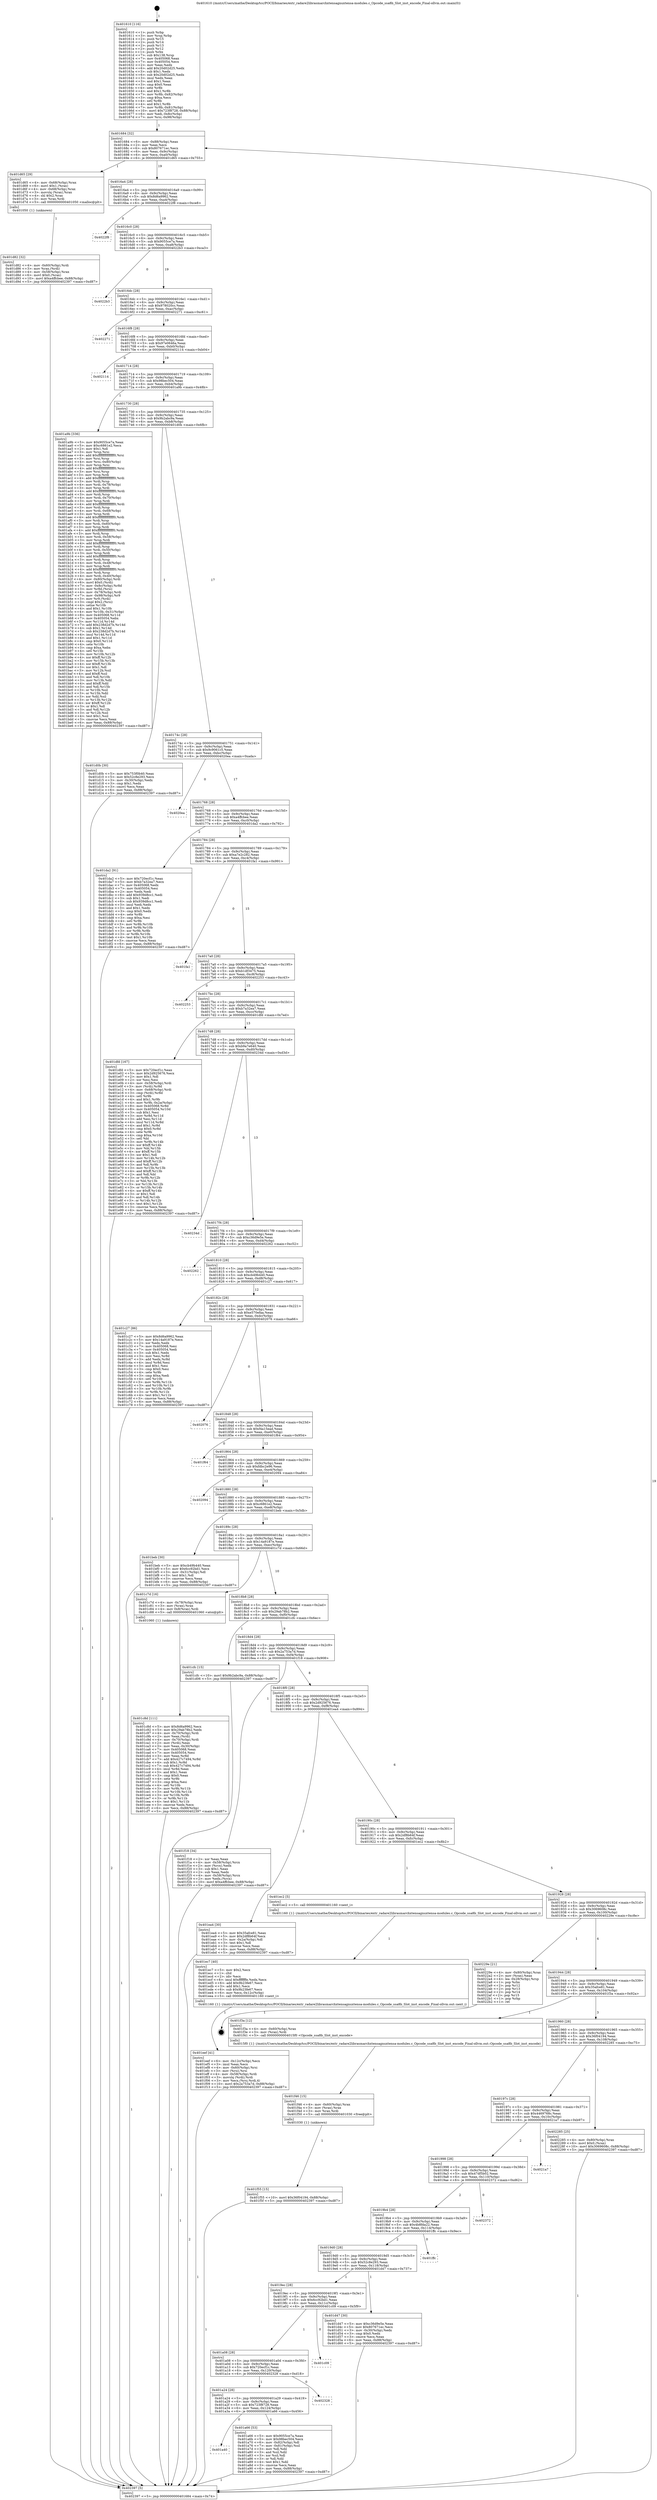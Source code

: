 digraph "0x401610" {
  label = "0x401610 (/mnt/c/Users/mathe/Desktop/tcc/POCII/binaries/extr_radare2librasmarchxtensagnuxtensa-modules.c_Opcode_ssa8b_Slot_inst_encode_Final-ollvm.out::main(0))"
  labelloc = "t"
  node[shape=record]

  Entry [label="",width=0.3,height=0.3,shape=circle,fillcolor=black,style=filled]
  "0x401684" [label="{
     0x401684 [32]\l
     | [instrs]\l
     &nbsp;&nbsp;0x401684 \<+6\>: mov -0x88(%rbp),%eax\l
     &nbsp;&nbsp;0x40168a \<+2\>: mov %eax,%ecx\l
     &nbsp;&nbsp;0x40168c \<+6\>: sub $0x807671ec,%ecx\l
     &nbsp;&nbsp;0x401692 \<+6\>: mov %eax,-0x9c(%rbp)\l
     &nbsp;&nbsp;0x401698 \<+6\>: mov %ecx,-0xa0(%rbp)\l
     &nbsp;&nbsp;0x40169e \<+6\>: je 0000000000401d65 \<main+0x755\>\l
  }"]
  "0x401d65" [label="{
     0x401d65 [29]\l
     | [instrs]\l
     &nbsp;&nbsp;0x401d65 \<+4\>: mov -0x68(%rbp),%rax\l
     &nbsp;&nbsp;0x401d69 \<+6\>: movl $0x1,(%rax)\l
     &nbsp;&nbsp;0x401d6f \<+4\>: mov -0x68(%rbp),%rax\l
     &nbsp;&nbsp;0x401d73 \<+3\>: movslq (%rax),%rax\l
     &nbsp;&nbsp;0x401d76 \<+4\>: shl $0x2,%rax\l
     &nbsp;&nbsp;0x401d7a \<+3\>: mov %rax,%rdi\l
     &nbsp;&nbsp;0x401d7d \<+5\>: call 0000000000401050 \<malloc@plt\>\l
     | [calls]\l
     &nbsp;&nbsp;0x401050 \{1\} (unknown)\l
  }"]
  "0x4016a4" [label="{
     0x4016a4 [28]\l
     | [instrs]\l
     &nbsp;&nbsp;0x4016a4 \<+5\>: jmp 00000000004016a9 \<main+0x99\>\l
     &nbsp;&nbsp;0x4016a9 \<+6\>: mov -0x9c(%rbp),%eax\l
     &nbsp;&nbsp;0x4016af \<+5\>: sub $0x8d6a9962,%eax\l
     &nbsp;&nbsp;0x4016b4 \<+6\>: mov %eax,-0xa4(%rbp)\l
     &nbsp;&nbsp;0x4016ba \<+6\>: je 00000000004022f8 \<main+0xce8\>\l
  }"]
  Exit [label="",width=0.3,height=0.3,shape=circle,fillcolor=black,style=filled,peripheries=2]
  "0x4022f8" [label="{
     0x4022f8\l
  }", style=dashed]
  "0x4016c0" [label="{
     0x4016c0 [28]\l
     | [instrs]\l
     &nbsp;&nbsp;0x4016c0 \<+5\>: jmp 00000000004016c5 \<main+0xb5\>\l
     &nbsp;&nbsp;0x4016c5 \<+6\>: mov -0x9c(%rbp),%eax\l
     &nbsp;&nbsp;0x4016cb \<+5\>: sub $0x9055ce7a,%eax\l
     &nbsp;&nbsp;0x4016d0 \<+6\>: mov %eax,-0xa8(%rbp)\l
     &nbsp;&nbsp;0x4016d6 \<+6\>: je 00000000004022b3 \<main+0xca3\>\l
  }"]
  "0x401f55" [label="{
     0x401f55 [15]\l
     | [instrs]\l
     &nbsp;&nbsp;0x401f55 \<+10\>: movl $0x36f04194,-0x88(%rbp)\l
     &nbsp;&nbsp;0x401f5f \<+5\>: jmp 0000000000402397 \<main+0xd87\>\l
  }"]
  "0x4022b3" [label="{
     0x4022b3\l
  }", style=dashed]
  "0x4016dc" [label="{
     0x4016dc [28]\l
     | [instrs]\l
     &nbsp;&nbsp;0x4016dc \<+5\>: jmp 00000000004016e1 \<main+0xd1\>\l
     &nbsp;&nbsp;0x4016e1 \<+6\>: mov -0x9c(%rbp),%eax\l
     &nbsp;&nbsp;0x4016e7 \<+5\>: sub $0x978020cc,%eax\l
     &nbsp;&nbsp;0x4016ec \<+6\>: mov %eax,-0xac(%rbp)\l
     &nbsp;&nbsp;0x4016f2 \<+6\>: je 0000000000402271 \<main+0xc61\>\l
  }"]
  "0x401f46" [label="{
     0x401f46 [15]\l
     | [instrs]\l
     &nbsp;&nbsp;0x401f46 \<+4\>: mov -0x60(%rbp),%rax\l
     &nbsp;&nbsp;0x401f4a \<+3\>: mov (%rax),%rax\l
     &nbsp;&nbsp;0x401f4d \<+3\>: mov %rax,%rdi\l
     &nbsp;&nbsp;0x401f50 \<+5\>: call 0000000000401030 \<free@plt\>\l
     | [calls]\l
     &nbsp;&nbsp;0x401030 \{1\} (unknown)\l
  }"]
  "0x402271" [label="{
     0x402271\l
  }", style=dashed]
  "0x4016f8" [label="{
     0x4016f8 [28]\l
     | [instrs]\l
     &nbsp;&nbsp;0x4016f8 \<+5\>: jmp 00000000004016fd \<main+0xed\>\l
     &nbsp;&nbsp;0x4016fd \<+6\>: mov -0x9c(%rbp),%eax\l
     &nbsp;&nbsp;0x401703 \<+5\>: sub $0x97e0646a,%eax\l
     &nbsp;&nbsp;0x401708 \<+6\>: mov %eax,-0xb0(%rbp)\l
     &nbsp;&nbsp;0x40170e \<+6\>: je 0000000000402114 \<main+0xb04\>\l
  }"]
  "0x401eef" [label="{
     0x401eef [41]\l
     | [instrs]\l
     &nbsp;&nbsp;0x401eef \<+6\>: mov -0x12c(%rbp),%ecx\l
     &nbsp;&nbsp;0x401ef5 \<+3\>: imul %eax,%ecx\l
     &nbsp;&nbsp;0x401ef8 \<+4\>: mov -0x60(%rbp),%rsi\l
     &nbsp;&nbsp;0x401efc \<+3\>: mov (%rsi),%rsi\l
     &nbsp;&nbsp;0x401eff \<+4\>: mov -0x58(%rbp),%rdi\l
     &nbsp;&nbsp;0x401f03 \<+3\>: movslq (%rdi),%rdi\l
     &nbsp;&nbsp;0x401f06 \<+3\>: mov %ecx,(%rsi,%rdi,4)\l
     &nbsp;&nbsp;0x401f09 \<+10\>: movl $0x2a753a7d,-0x88(%rbp)\l
     &nbsp;&nbsp;0x401f13 \<+5\>: jmp 0000000000402397 \<main+0xd87\>\l
  }"]
  "0x402114" [label="{
     0x402114\l
  }", style=dashed]
  "0x401714" [label="{
     0x401714 [28]\l
     | [instrs]\l
     &nbsp;&nbsp;0x401714 \<+5\>: jmp 0000000000401719 \<main+0x109\>\l
     &nbsp;&nbsp;0x401719 \<+6\>: mov -0x9c(%rbp),%eax\l
     &nbsp;&nbsp;0x40171f \<+5\>: sub $0x98bec504,%eax\l
     &nbsp;&nbsp;0x401724 \<+6\>: mov %eax,-0xb4(%rbp)\l
     &nbsp;&nbsp;0x40172a \<+6\>: je 0000000000401a9b \<main+0x48b\>\l
  }"]
  "0x401ec7" [label="{
     0x401ec7 [40]\l
     | [instrs]\l
     &nbsp;&nbsp;0x401ec7 \<+5\>: mov $0x2,%ecx\l
     &nbsp;&nbsp;0x401ecc \<+1\>: cltd\l
     &nbsp;&nbsp;0x401ecd \<+2\>: idiv %ecx\l
     &nbsp;&nbsp;0x401ecf \<+6\>: imul $0xfffffffe,%edx,%ecx\l
     &nbsp;&nbsp;0x401ed5 \<+6\>: add $0x9b23fe67,%ecx\l
     &nbsp;&nbsp;0x401edb \<+3\>: add $0x1,%ecx\l
     &nbsp;&nbsp;0x401ede \<+6\>: sub $0x9b23fe67,%ecx\l
     &nbsp;&nbsp;0x401ee4 \<+6\>: mov %ecx,-0x12c(%rbp)\l
     &nbsp;&nbsp;0x401eea \<+5\>: call 0000000000401160 \<next_i\>\l
     | [calls]\l
     &nbsp;&nbsp;0x401160 \{1\} (/mnt/c/Users/mathe/Desktop/tcc/POCII/binaries/extr_radare2librasmarchxtensagnuxtensa-modules.c_Opcode_ssa8b_Slot_inst_encode_Final-ollvm.out::next_i)\l
  }"]
  "0x401a9b" [label="{
     0x401a9b [336]\l
     | [instrs]\l
     &nbsp;&nbsp;0x401a9b \<+5\>: mov $0x9055ce7a,%eax\l
     &nbsp;&nbsp;0x401aa0 \<+5\>: mov $0xc6861e2,%ecx\l
     &nbsp;&nbsp;0x401aa5 \<+2\>: mov $0x1,%dl\l
     &nbsp;&nbsp;0x401aa7 \<+3\>: mov %rsp,%rsi\l
     &nbsp;&nbsp;0x401aaa \<+4\>: add $0xfffffffffffffff0,%rsi\l
     &nbsp;&nbsp;0x401aae \<+3\>: mov %rsi,%rsp\l
     &nbsp;&nbsp;0x401ab1 \<+4\>: mov %rsi,-0x80(%rbp)\l
     &nbsp;&nbsp;0x401ab5 \<+3\>: mov %rsp,%rsi\l
     &nbsp;&nbsp;0x401ab8 \<+4\>: add $0xfffffffffffffff0,%rsi\l
     &nbsp;&nbsp;0x401abc \<+3\>: mov %rsi,%rsp\l
     &nbsp;&nbsp;0x401abf \<+3\>: mov %rsp,%rdi\l
     &nbsp;&nbsp;0x401ac2 \<+4\>: add $0xfffffffffffffff0,%rdi\l
     &nbsp;&nbsp;0x401ac6 \<+3\>: mov %rdi,%rsp\l
     &nbsp;&nbsp;0x401ac9 \<+4\>: mov %rdi,-0x78(%rbp)\l
     &nbsp;&nbsp;0x401acd \<+3\>: mov %rsp,%rdi\l
     &nbsp;&nbsp;0x401ad0 \<+4\>: add $0xfffffffffffffff0,%rdi\l
     &nbsp;&nbsp;0x401ad4 \<+3\>: mov %rdi,%rsp\l
     &nbsp;&nbsp;0x401ad7 \<+4\>: mov %rdi,-0x70(%rbp)\l
     &nbsp;&nbsp;0x401adb \<+3\>: mov %rsp,%rdi\l
     &nbsp;&nbsp;0x401ade \<+4\>: add $0xfffffffffffffff0,%rdi\l
     &nbsp;&nbsp;0x401ae2 \<+3\>: mov %rdi,%rsp\l
     &nbsp;&nbsp;0x401ae5 \<+4\>: mov %rdi,-0x68(%rbp)\l
     &nbsp;&nbsp;0x401ae9 \<+3\>: mov %rsp,%rdi\l
     &nbsp;&nbsp;0x401aec \<+4\>: add $0xfffffffffffffff0,%rdi\l
     &nbsp;&nbsp;0x401af0 \<+3\>: mov %rdi,%rsp\l
     &nbsp;&nbsp;0x401af3 \<+4\>: mov %rdi,-0x60(%rbp)\l
     &nbsp;&nbsp;0x401af7 \<+3\>: mov %rsp,%rdi\l
     &nbsp;&nbsp;0x401afa \<+4\>: add $0xfffffffffffffff0,%rdi\l
     &nbsp;&nbsp;0x401afe \<+3\>: mov %rdi,%rsp\l
     &nbsp;&nbsp;0x401b01 \<+4\>: mov %rdi,-0x58(%rbp)\l
     &nbsp;&nbsp;0x401b05 \<+3\>: mov %rsp,%rdi\l
     &nbsp;&nbsp;0x401b08 \<+4\>: add $0xfffffffffffffff0,%rdi\l
     &nbsp;&nbsp;0x401b0c \<+3\>: mov %rdi,%rsp\l
     &nbsp;&nbsp;0x401b0f \<+4\>: mov %rdi,-0x50(%rbp)\l
     &nbsp;&nbsp;0x401b13 \<+3\>: mov %rsp,%rdi\l
     &nbsp;&nbsp;0x401b16 \<+4\>: add $0xfffffffffffffff0,%rdi\l
     &nbsp;&nbsp;0x401b1a \<+3\>: mov %rdi,%rsp\l
     &nbsp;&nbsp;0x401b1d \<+4\>: mov %rdi,-0x48(%rbp)\l
     &nbsp;&nbsp;0x401b21 \<+3\>: mov %rsp,%rdi\l
     &nbsp;&nbsp;0x401b24 \<+4\>: add $0xfffffffffffffff0,%rdi\l
     &nbsp;&nbsp;0x401b28 \<+3\>: mov %rdi,%rsp\l
     &nbsp;&nbsp;0x401b2b \<+4\>: mov %rdi,-0x40(%rbp)\l
     &nbsp;&nbsp;0x401b2f \<+4\>: mov -0x80(%rbp),%rdi\l
     &nbsp;&nbsp;0x401b33 \<+6\>: movl $0x0,(%rdi)\l
     &nbsp;&nbsp;0x401b39 \<+7\>: mov -0x8c(%rbp),%r8d\l
     &nbsp;&nbsp;0x401b40 \<+3\>: mov %r8d,(%rsi)\l
     &nbsp;&nbsp;0x401b43 \<+4\>: mov -0x78(%rbp),%rdi\l
     &nbsp;&nbsp;0x401b47 \<+7\>: mov -0x98(%rbp),%r9\l
     &nbsp;&nbsp;0x401b4e \<+3\>: mov %r9,(%rdi)\l
     &nbsp;&nbsp;0x401b51 \<+3\>: cmpl $0x2,(%rsi)\l
     &nbsp;&nbsp;0x401b54 \<+4\>: setne %r10b\l
     &nbsp;&nbsp;0x401b58 \<+4\>: and $0x1,%r10b\l
     &nbsp;&nbsp;0x401b5c \<+4\>: mov %r10b,-0x31(%rbp)\l
     &nbsp;&nbsp;0x401b60 \<+8\>: mov 0x405068,%r11d\l
     &nbsp;&nbsp;0x401b68 \<+7\>: mov 0x405054,%ebx\l
     &nbsp;&nbsp;0x401b6f \<+3\>: mov %r11d,%r14d\l
     &nbsp;&nbsp;0x401b72 \<+7\>: add $0x238d2d7b,%r14d\l
     &nbsp;&nbsp;0x401b79 \<+4\>: sub $0x1,%r14d\l
     &nbsp;&nbsp;0x401b7d \<+7\>: sub $0x238d2d7b,%r14d\l
     &nbsp;&nbsp;0x401b84 \<+4\>: imul %r14d,%r11d\l
     &nbsp;&nbsp;0x401b88 \<+4\>: and $0x1,%r11d\l
     &nbsp;&nbsp;0x401b8c \<+4\>: cmp $0x0,%r11d\l
     &nbsp;&nbsp;0x401b90 \<+4\>: sete %r10b\l
     &nbsp;&nbsp;0x401b94 \<+3\>: cmp $0xa,%ebx\l
     &nbsp;&nbsp;0x401b97 \<+4\>: setl %r15b\l
     &nbsp;&nbsp;0x401b9b \<+3\>: mov %r10b,%r12b\l
     &nbsp;&nbsp;0x401b9e \<+4\>: xor $0xff,%r12b\l
     &nbsp;&nbsp;0x401ba2 \<+3\>: mov %r15b,%r13b\l
     &nbsp;&nbsp;0x401ba5 \<+4\>: xor $0xff,%r13b\l
     &nbsp;&nbsp;0x401ba9 \<+3\>: xor $0x1,%dl\l
     &nbsp;&nbsp;0x401bac \<+3\>: mov %r12b,%sil\l
     &nbsp;&nbsp;0x401baf \<+4\>: and $0xff,%sil\l
     &nbsp;&nbsp;0x401bb3 \<+3\>: and %dl,%r10b\l
     &nbsp;&nbsp;0x401bb6 \<+3\>: mov %r13b,%dil\l
     &nbsp;&nbsp;0x401bb9 \<+4\>: and $0xff,%dil\l
     &nbsp;&nbsp;0x401bbd \<+3\>: and %dl,%r15b\l
     &nbsp;&nbsp;0x401bc0 \<+3\>: or %r10b,%sil\l
     &nbsp;&nbsp;0x401bc3 \<+3\>: or %r15b,%dil\l
     &nbsp;&nbsp;0x401bc6 \<+3\>: xor %dil,%sil\l
     &nbsp;&nbsp;0x401bc9 \<+3\>: or %r13b,%r12b\l
     &nbsp;&nbsp;0x401bcc \<+4\>: xor $0xff,%r12b\l
     &nbsp;&nbsp;0x401bd0 \<+3\>: or $0x1,%dl\l
     &nbsp;&nbsp;0x401bd3 \<+3\>: and %dl,%r12b\l
     &nbsp;&nbsp;0x401bd6 \<+3\>: or %r12b,%sil\l
     &nbsp;&nbsp;0x401bd9 \<+4\>: test $0x1,%sil\l
     &nbsp;&nbsp;0x401bdd \<+3\>: cmovne %ecx,%eax\l
     &nbsp;&nbsp;0x401be0 \<+6\>: mov %eax,-0x88(%rbp)\l
     &nbsp;&nbsp;0x401be6 \<+5\>: jmp 0000000000402397 \<main+0xd87\>\l
  }"]
  "0x401730" [label="{
     0x401730 [28]\l
     | [instrs]\l
     &nbsp;&nbsp;0x401730 \<+5\>: jmp 0000000000401735 \<main+0x125\>\l
     &nbsp;&nbsp;0x401735 \<+6\>: mov -0x9c(%rbp),%eax\l
     &nbsp;&nbsp;0x40173b \<+5\>: sub $0x9b2abc9a,%eax\l
     &nbsp;&nbsp;0x401740 \<+6\>: mov %eax,-0xb8(%rbp)\l
     &nbsp;&nbsp;0x401746 \<+6\>: je 0000000000401d0b \<main+0x6fb\>\l
  }"]
  "0x401d82" [label="{
     0x401d82 [32]\l
     | [instrs]\l
     &nbsp;&nbsp;0x401d82 \<+4\>: mov -0x60(%rbp),%rdi\l
     &nbsp;&nbsp;0x401d86 \<+3\>: mov %rax,(%rdi)\l
     &nbsp;&nbsp;0x401d89 \<+4\>: mov -0x58(%rbp),%rax\l
     &nbsp;&nbsp;0x401d8d \<+6\>: movl $0x0,(%rax)\l
     &nbsp;&nbsp;0x401d93 \<+10\>: movl $0xa4ffcbee,-0x88(%rbp)\l
     &nbsp;&nbsp;0x401d9d \<+5\>: jmp 0000000000402397 \<main+0xd87\>\l
  }"]
  "0x401d0b" [label="{
     0x401d0b [30]\l
     | [instrs]\l
     &nbsp;&nbsp;0x401d0b \<+5\>: mov $0x753f0b40,%eax\l
     &nbsp;&nbsp;0x401d10 \<+5\>: mov $0x52c8e293,%ecx\l
     &nbsp;&nbsp;0x401d15 \<+3\>: mov -0x30(%rbp),%edx\l
     &nbsp;&nbsp;0x401d18 \<+3\>: cmp $0x1,%edx\l
     &nbsp;&nbsp;0x401d1b \<+3\>: cmovl %ecx,%eax\l
     &nbsp;&nbsp;0x401d1e \<+6\>: mov %eax,-0x88(%rbp)\l
     &nbsp;&nbsp;0x401d24 \<+5\>: jmp 0000000000402397 \<main+0xd87\>\l
  }"]
  "0x40174c" [label="{
     0x40174c [28]\l
     | [instrs]\l
     &nbsp;&nbsp;0x40174c \<+5\>: jmp 0000000000401751 \<main+0x141\>\l
     &nbsp;&nbsp;0x401751 \<+6\>: mov -0x9c(%rbp),%eax\l
     &nbsp;&nbsp;0x401757 \<+5\>: sub $0x9c9061c5,%eax\l
     &nbsp;&nbsp;0x40175c \<+6\>: mov %eax,-0xbc(%rbp)\l
     &nbsp;&nbsp;0x401762 \<+6\>: je 00000000004020ea \<main+0xada\>\l
  }"]
  "0x401c8d" [label="{
     0x401c8d [111]\l
     | [instrs]\l
     &nbsp;&nbsp;0x401c8d \<+5\>: mov $0x8d6a9962,%ecx\l
     &nbsp;&nbsp;0x401c92 \<+5\>: mov $0x29ab78b2,%edx\l
     &nbsp;&nbsp;0x401c97 \<+4\>: mov -0x70(%rbp),%rdi\l
     &nbsp;&nbsp;0x401c9b \<+2\>: mov %eax,(%rdi)\l
     &nbsp;&nbsp;0x401c9d \<+4\>: mov -0x70(%rbp),%rdi\l
     &nbsp;&nbsp;0x401ca1 \<+2\>: mov (%rdi),%eax\l
     &nbsp;&nbsp;0x401ca3 \<+3\>: mov %eax,-0x30(%rbp)\l
     &nbsp;&nbsp;0x401ca6 \<+7\>: mov 0x405068,%eax\l
     &nbsp;&nbsp;0x401cad \<+7\>: mov 0x405054,%esi\l
     &nbsp;&nbsp;0x401cb4 \<+3\>: mov %eax,%r8d\l
     &nbsp;&nbsp;0x401cb7 \<+7\>: add $0x427c7494,%r8d\l
     &nbsp;&nbsp;0x401cbe \<+4\>: sub $0x1,%r8d\l
     &nbsp;&nbsp;0x401cc2 \<+7\>: sub $0x427c7494,%r8d\l
     &nbsp;&nbsp;0x401cc9 \<+4\>: imul %r8d,%eax\l
     &nbsp;&nbsp;0x401ccd \<+3\>: and $0x1,%eax\l
     &nbsp;&nbsp;0x401cd0 \<+3\>: cmp $0x0,%eax\l
     &nbsp;&nbsp;0x401cd3 \<+4\>: sete %r9b\l
     &nbsp;&nbsp;0x401cd7 \<+3\>: cmp $0xa,%esi\l
     &nbsp;&nbsp;0x401cda \<+4\>: setl %r10b\l
     &nbsp;&nbsp;0x401cde \<+3\>: mov %r9b,%r11b\l
     &nbsp;&nbsp;0x401ce1 \<+3\>: and %r10b,%r11b\l
     &nbsp;&nbsp;0x401ce4 \<+3\>: xor %r10b,%r9b\l
     &nbsp;&nbsp;0x401ce7 \<+3\>: or %r9b,%r11b\l
     &nbsp;&nbsp;0x401cea \<+4\>: test $0x1,%r11b\l
     &nbsp;&nbsp;0x401cee \<+3\>: cmovne %edx,%ecx\l
     &nbsp;&nbsp;0x401cf1 \<+6\>: mov %ecx,-0x88(%rbp)\l
     &nbsp;&nbsp;0x401cf7 \<+5\>: jmp 0000000000402397 \<main+0xd87\>\l
  }"]
  "0x4020ea" [label="{
     0x4020ea\l
  }", style=dashed]
  "0x401768" [label="{
     0x401768 [28]\l
     | [instrs]\l
     &nbsp;&nbsp;0x401768 \<+5\>: jmp 000000000040176d \<main+0x15d\>\l
     &nbsp;&nbsp;0x40176d \<+6\>: mov -0x9c(%rbp),%eax\l
     &nbsp;&nbsp;0x401773 \<+5\>: sub $0xa4ffcbee,%eax\l
     &nbsp;&nbsp;0x401778 \<+6\>: mov %eax,-0xc0(%rbp)\l
     &nbsp;&nbsp;0x40177e \<+6\>: je 0000000000401da2 \<main+0x792\>\l
  }"]
  "0x401610" [label="{
     0x401610 [116]\l
     | [instrs]\l
     &nbsp;&nbsp;0x401610 \<+1\>: push %rbp\l
     &nbsp;&nbsp;0x401611 \<+3\>: mov %rsp,%rbp\l
     &nbsp;&nbsp;0x401614 \<+2\>: push %r15\l
     &nbsp;&nbsp;0x401616 \<+2\>: push %r14\l
     &nbsp;&nbsp;0x401618 \<+2\>: push %r13\l
     &nbsp;&nbsp;0x40161a \<+2\>: push %r12\l
     &nbsp;&nbsp;0x40161c \<+1\>: push %rbx\l
     &nbsp;&nbsp;0x40161d \<+7\>: sub $0x138,%rsp\l
     &nbsp;&nbsp;0x401624 \<+7\>: mov 0x405068,%eax\l
     &nbsp;&nbsp;0x40162b \<+7\>: mov 0x405054,%ecx\l
     &nbsp;&nbsp;0x401632 \<+2\>: mov %eax,%edx\l
     &nbsp;&nbsp;0x401634 \<+6\>: add $0x20d02d25,%edx\l
     &nbsp;&nbsp;0x40163a \<+3\>: sub $0x1,%edx\l
     &nbsp;&nbsp;0x40163d \<+6\>: sub $0x20d02d25,%edx\l
     &nbsp;&nbsp;0x401643 \<+3\>: imul %edx,%eax\l
     &nbsp;&nbsp;0x401646 \<+3\>: and $0x1,%eax\l
     &nbsp;&nbsp;0x401649 \<+3\>: cmp $0x0,%eax\l
     &nbsp;&nbsp;0x40164c \<+4\>: sete %r8b\l
     &nbsp;&nbsp;0x401650 \<+4\>: and $0x1,%r8b\l
     &nbsp;&nbsp;0x401654 \<+7\>: mov %r8b,-0x82(%rbp)\l
     &nbsp;&nbsp;0x40165b \<+3\>: cmp $0xa,%ecx\l
     &nbsp;&nbsp;0x40165e \<+4\>: setl %r8b\l
     &nbsp;&nbsp;0x401662 \<+4\>: and $0x1,%r8b\l
     &nbsp;&nbsp;0x401666 \<+7\>: mov %r8b,-0x81(%rbp)\l
     &nbsp;&nbsp;0x40166d \<+10\>: movl $0x723f8728,-0x88(%rbp)\l
     &nbsp;&nbsp;0x401677 \<+6\>: mov %edi,-0x8c(%rbp)\l
     &nbsp;&nbsp;0x40167d \<+7\>: mov %rsi,-0x98(%rbp)\l
  }"]
  "0x401da2" [label="{
     0x401da2 [91]\l
     | [instrs]\l
     &nbsp;&nbsp;0x401da2 \<+5\>: mov $0x720ecf1c,%eax\l
     &nbsp;&nbsp;0x401da7 \<+5\>: mov $0xb7a32ea7,%ecx\l
     &nbsp;&nbsp;0x401dac \<+7\>: mov 0x405068,%edx\l
     &nbsp;&nbsp;0x401db3 \<+7\>: mov 0x405054,%esi\l
     &nbsp;&nbsp;0x401dba \<+2\>: mov %edx,%edi\l
     &nbsp;&nbsp;0x401dbc \<+6\>: add $0x939d8cc1,%edi\l
     &nbsp;&nbsp;0x401dc2 \<+3\>: sub $0x1,%edi\l
     &nbsp;&nbsp;0x401dc5 \<+6\>: sub $0x939d8cc1,%edi\l
     &nbsp;&nbsp;0x401dcb \<+3\>: imul %edi,%edx\l
     &nbsp;&nbsp;0x401dce \<+3\>: and $0x1,%edx\l
     &nbsp;&nbsp;0x401dd1 \<+3\>: cmp $0x0,%edx\l
     &nbsp;&nbsp;0x401dd4 \<+4\>: sete %r8b\l
     &nbsp;&nbsp;0x401dd8 \<+3\>: cmp $0xa,%esi\l
     &nbsp;&nbsp;0x401ddb \<+4\>: setl %r9b\l
     &nbsp;&nbsp;0x401ddf \<+3\>: mov %r8b,%r10b\l
     &nbsp;&nbsp;0x401de2 \<+3\>: and %r9b,%r10b\l
     &nbsp;&nbsp;0x401de5 \<+3\>: xor %r9b,%r8b\l
     &nbsp;&nbsp;0x401de8 \<+3\>: or %r8b,%r10b\l
     &nbsp;&nbsp;0x401deb \<+4\>: test $0x1,%r10b\l
     &nbsp;&nbsp;0x401def \<+3\>: cmovne %ecx,%eax\l
     &nbsp;&nbsp;0x401df2 \<+6\>: mov %eax,-0x88(%rbp)\l
     &nbsp;&nbsp;0x401df8 \<+5\>: jmp 0000000000402397 \<main+0xd87\>\l
  }"]
  "0x401784" [label="{
     0x401784 [28]\l
     | [instrs]\l
     &nbsp;&nbsp;0x401784 \<+5\>: jmp 0000000000401789 \<main+0x179\>\l
     &nbsp;&nbsp;0x401789 \<+6\>: mov -0x9c(%rbp),%eax\l
     &nbsp;&nbsp;0x40178f \<+5\>: sub $0xa7e2c282,%eax\l
     &nbsp;&nbsp;0x401794 \<+6\>: mov %eax,-0xc4(%rbp)\l
     &nbsp;&nbsp;0x40179a \<+6\>: je 0000000000401fa1 \<main+0x991\>\l
  }"]
  "0x402397" [label="{
     0x402397 [5]\l
     | [instrs]\l
     &nbsp;&nbsp;0x402397 \<+5\>: jmp 0000000000401684 \<main+0x74\>\l
  }"]
  "0x401fa1" [label="{
     0x401fa1\l
  }", style=dashed]
  "0x4017a0" [label="{
     0x4017a0 [28]\l
     | [instrs]\l
     &nbsp;&nbsp;0x4017a0 \<+5\>: jmp 00000000004017a5 \<main+0x195\>\l
     &nbsp;&nbsp;0x4017a5 \<+6\>: mov -0x9c(%rbp),%eax\l
     &nbsp;&nbsp;0x4017ab \<+5\>: sub $0xb1df3475,%eax\l
     &nbsp;&nbsp;0x4017b0 \<+6\>: mov %eax,-0xc8(%rbp)\l
     &nbsp;&nbsp;0x4017b6 \<+6\>: je 0000000000402253 \<main+0xc43\>\l
  }"]
  "0x401a40" [label="{
     0x401a40\l
  }", style=dashed]
  "0x402253" [label="{
     0x402253\l
  }", style=dashed]
  "0x4017bc" [label="{
     0x4017bc [28]\l
     | [instrs]\l
     &nbsp;&nbsp;0x4017bc \<+5\>: jmp 00000000004017c1 \<main+0x1b1\>\l
     &nbsp;&nbsp;0x4017c1 \<+6\>: mov -0x9c(%rbp),%eax\l
     &nbsp;&nbsp;0x4017c7 \<+5\>: sub $0xb7a32ea7,%eax\l
     &nbsp;&nbsp;0x4017cc \<+6\>: mov %eax,-0xcc(%rbp)\l
     &nbsp;&nbsp;0x4017d2 \<+6\>: je 0000000000401dfd \<main+0x7ed\>\l
  }"]
  "0x401a66" [label="{
     0x401a66 [53]\l
     | [instrs]\l
     &nbsp;&nbsp;0x401a66 \<+5\>: mov $0x9055ce7a,%eax\l
     &nbsp;&nbsp;0x401a6b \<+5\>: mov $0x98bec504,%ecx\l
     &nbsp;&nbsp;0x401a70 \<+6\>: mov -0x82(%rbp),%dl\l
     &nbsp;&nbsp;0x401a76 \<+7\>: mov -0x81(%rbp),%sil\l
     &nbsp;&nbsp;0x401a7d \<+3\>: mov %dl,%dil\l
     &nbsp;&nbsp;0x401a80 \<+3\>: and %sil,%dil\l
     &nbsp;&nbsp;0x401a83 \<+3\>: xor %sil,%dl\l
     &nbsp;&nbsp;0x401a86 \<+3\>: or %dl,%dil\l
     &nbsp;&nbsp;0x401a89 \<+4\>: test $0x1,%dil\l
     &nbsp;&nbsp;0x401a8d \<+3\>: cmovne %ecx,%eax\l
     &nbsp;&nbsp;0x401a90 \<+6\>: mov %eax,-0x88(%rbp)\l
     &nbsp;&nbsp;0x401a96 \<+5\>: jmp 0000000000402397 \<main+0xd87\>\l
  }"]
  "0x401dfd" [label="{
     0x401dfd [167]\l
     | [instrs]\l
     &nbsp;&nbsp;0x401dfd \<+5\>: mov $0x720ecf1c,%eax\l
     &nbsp;&nbsp;0x401e02 \<+5\>: mov $0x2d925676,%ecx\l
     &nbsp;&nbsp;0x401e07 \<+2\>: mov $0x1,%dl\l
     &nbsp;&nbsp;0x401e09 \<+2\>: xor %esi,%esi\l
     &nbsp;&nbsp;0x401e0b \<+4\>: mov -0x58(%rbp),%rdi\l
     &nbsp;&nbsp;0x401e0f \<+3\>: mov (%rdi),%r8d\l
     &nbsp;&nbsp;0x401e12 \<+4\>: mov -0x68(%rbp),%rdi\l
     &nbsp;&nbsp;0x401e16 \<+3\>: cmp (%rdi),%r8d\l
     &nbsp;&nbsp;0x401e19 \<+4\>: setl %r9b\l
     &nbsp;&nbsp;0x401e1d \<+4\>: and $0x1,%r9b\l
     &nbsp;&nbsp;0x401e21 \<+4\>: mov %r9b,-0x2a(%rbp)\l
     &nbsp;&nbsp;0x401e25 \<+8\>: mov 0x405068,%r8d\l
     &nbsp;&nbsp;0x401e2d \<+8\>: mov 0x405054,%r10d\l
     &nbsp;&nbsp;0x401e35 \<+3\>: sub $0x1,%esi\l
     &nbsp;&nbsp;0x401e38 \<+3\>: mov %r8d,%r11d\l
     &nbsp;&nbsp;0x401e3b \<+3\>: add %esi,%r11d\l
     &nbsp;&nbsp;0x401e3e \<+4\>: imul %r11d,%r8d\l
     &nbsp;&nbsp;0x401e42 \<+4\>: and $0x1,%r8d\l
     &nbsp;&nbsp;0x401e46 \<+4\>: cmp $0x0,%r8d\l
     &nbsp;&nbsp;0x401e4a \<+4\>: sete %r9b\l
     &nbsp;&nbsp;0x401e4e \<+4\>: cmp $0xa,%r10d\l
     &nbsp;&nbsp;0x401e52 \<+3\>: setl %bl\l
     &nbsp;&nbsp;0x401e55 \<+3\>: mov %r9b,%r14b\l
     &nbsp;&nbsp;0x401e58 \<+4\>: xor $0xff,%r14b\l
     &nbsp;&nbsp;0x401e5c \<+3\>: mov %bl,%r15b\l
     &nbsp;&nbsp;0x401e5f \<+4\>: xor $0xff,%r15b\l
     &nbsp;&nbsp;0x401e63 \<+3\>: xor $0x1,%dl\l
     &nbsp;&nbsp;0x401e66 \<+3\>: mov %r14b,%r12b\l
     &nbsp;&nbsp;0x401e69 \<+4\>: and $0xff,%r12b\l
     &nbsp;&nbsp;0x401e6d \<+3\>: and %dl,%r9b\l
     &nbsp;&nbsp;0x401e70 \<+3\>: mov %r15b,%r13b\l
     &nbsp;&nbsp;0x401e73 \<+4\>: and $0xff,%r13b\l
     &nbsp;&nbsp;0x401e77 \<+2\>: and %dl,%bl\l
     &nbsp;&nbsp;0x401e79 \<+3\>: or %r9b,%r12b\l
     &nbsp;&nbsp;0x401e7c \<+3\>: or %bl,%r13b\l
     &nbsp;&nbsp;0x401e7f \<+3\>: xor %r13b,%r12b\l
     &nbsp;&nbsp;0x401e82 \<+3\>: or %r15b,%r14b\l
     &nbsp;&nbsp;0x401e85 \<+4\>: xor $0xff,%r14b\l
     &nbsp;&nbsp;0x401e89 \<+3\>: or $0x1,%dl\l
     &nbsp;&nbsp;0x401e8c \<+3\>: and %dl,%r14b\l
     &nbsp;&nbsp;0x401e8f \<+3\>: or %r14b,%r12b\l
     &nbsp;&nbsp;0x401e92 \<+4\>: test $0x1,%r12b\l
     &nbsp;&nbsp;0x401e96 \<+3\>: cmovne %ecx,%eax\l
     &nbsp;&nbsp;0x401e99 \<+6\>: mov %eax,-0x88(%rbp)\l
     &nbsp;&nbsp;0x401e9f \<+5\>: jmp 0000000000402397 \<main+0xd87\>\l
  }"]
  "0x4017d8" [label="{
     0x4017d8 [28]\l
     | [instrs]\l
     &nbsp;&nbsp;0x4017d8 \<+5\>: jmp 00000000004017dd \<main+0x1cd\>\l
     &nbsp;&nbsp;0x4017dd \<+6\>: mov -0x9c(%rbp),%eax\l
     &nbsp;&nbsp;0x4017e3 \<+5\>: sub $0xb9a7e640,%eax\l
     &nbsp;&nbsp;0x4017e8 \<+6\>: mov %eax,-0xd0(%rbp)\l
     &nbsp;&nbsp;0x4017ee \<+6\>: je 000000000040234d \<main+0xd3d\>\l
  }"]
  "0x401a24" [label="{
     0x401a24 [28]\l
     | [instrs]\l
     &nbsp;&nbsp;0x401a24 \<+5\>: jmp 0000000000401a29 \<main+0x419\>\l
     &nbsp;&nbsp;0x401a29 \<+6\>: mov -0x9c(%rbp),%eax\l
     &nbsp;&nbsp;0x401a2f \<+5\>: sub $0x723f8728,%eax\l
     &nbsp;&nbsp;0x401a34 \<+6\>: mov %eax,-0x124(%rbp)\l
     &nbsp;&nbsp;0x401a3a \<+6\>: je 0000000000401a66 \<main+0x456\>\l
  }"]
  "0x40234d" [label="{
     0x40234d\l
  }", style=dashed]
  "0x4017f4" [label="{
     0x4017f4 [28]\l
     | [instrs]\l
     &nbsp;&nbsp;0x4017f4 \<+5\>: jmp 00000000004017f9 \<main+0x1e9\>\l
     &nbsp;&nbsp;0x4017f9 \<+6\>: mov -0x9c(%rbp),%eax\l
     &nbsp;&nbsp;0x4017ff \<+5\>: sub $0xc36d9e5e,%eax\l
     &nbsp;&nbsp;0x401804 \<+6\>: mov %eax,-0xd4(%rbp)\l
     &nbsp;&nbsp;0x40180a \<+6\>: je 0000000000402262 \<main+0xc52\>\l
  }"]
  "0x402328" [label="{
     0x402328\l
  }", style=dashed]
  "0x402262" [label="{
     0x402262\l
  }", style=dashed]
  "0x401810" [label="{
     0x401810 [28]\l
     | [instrs]\l
     &nbsp;&nbsp;0x401810 \<+5\>: jmp 0000000000401815 \<main+0x205\>\l
     &nbsp;&nbsp;0x401815 \<+6\>: mov -0x9c(%rbp),%eax\l
     &nbsp;&nbsp;0x40181b \<+5\>: sub $0xcb49b440,%eax\l
     &nbsp;&nbsp;0x401820 \<+6\>: mov %eax,-0xd8(%rbp)\l
     &nbsp;&nbsp;0x401826 \<+6\>: je 0000000000401c27 \<main+0x617\>\l
  }"]
  "0x401a08" [label="{
     0x401a08 [28]\l
     | [instrs]\l
     &nbsp;&nbsp;0x401a08 \<+5\>: jmp 0000000000401a0d \<main+0x3fd\>\l
     &nbsp;&nbsp;0x401a0d \<+6\>: mov -0x9c(%rbp),%eax\l
     &nbsp;&nbsp;0x401a13 \<+5\>: sub $0x720ecf1c,%eax\l
     &nbsp;&nbsp;0x401a18 \<+6\>: mov %eax,-0x120(%rbp)\l
     &nbsp;&nbsp;0x401a1e \<+6\>: je 0000000000402328 \<main+0xd18\>\l
  }"]
  "0x401c27" [label="{
     0x401c27 [86]\l
     | [instrs]\l
     &nbsp;&nbsp;0x401c27 \<+5\>: mov $0x8d6a9962,%eax\l
     &nbsp;&nbsp;0x401c2c \<+5\>: mov $0x14a9187e,%ecx\l
     &nbsp;&nbsp;0x401c31 \<+2\>: xor %edx,%edx\l
     &nbsp;&nbsp;0x401c33 \<+7\>: mov 0x405068,%esi\l
     &nbsp;&nbsp;0x401c3a \<+7\>: mov 0x405054,%edi\l
     &nbsp;&nbsp;0x401c41 \<+3\>: sub $0x1,%edx\l
     &nbsp;&nbsp;0x401c44 \<+3\>: mov %esi,%r8d\l
     &nbsp;&nbsp;0x401c47 \<+3\>: add %edx,%r8d\l
     &nbsp;&nbsp;0x401c4a \<+4\>: imul %r8d,%esi\l
     &nbsp;&nbsp;0x401c4e \<+3\>: and $0x1,%esi\l
     &nbsp;&nbsp;0x401c51 \<+3\>: cmp $0x0,%esi\l
     &nbsp;&nbsp;0x401c54 \<+4\>: sete %r9b\l
     &nbsp;&nbsp;0x401c58 \<+3\>: cmp $0xa,%edi\l
     &nbsp;&nbsp;0x401c5b \<+4\>: setl %r10b\l
     &nbsp;&nbsp;0x401c5f \<+3\>: mov %r9b,%r11b\l
     &nbsp;&nbsp;0x401c62 \<+3\>: and %r10b,%r11b\l
     &nbsp;&nbsp;0x401c65 \<+3\>: xor %r10b,%r9b\l
     &nbsp;&nbsp;0x401c68 \<+3\>: or %r9b,%r11b\l
     &nbsp;&nbsp;0x401c6b \<+4\>: test $0x1,%r11b\l
     &nbsp;&nbsp;0x401c6f \<+3\>: cmovne %ecx,%eax\l
     &nbsp;&nbsp;0x401c72 \<+6\>: mov %eax,-0x88(%rbp)\l
     &nbsp;&nbsp;0x401c78 \<+5\>: jmp 0000000000402397 \<main+0xd87\>\l
  }"]
  "0x40182c" [label="{
     0x40182c [28]\l
     | [instrs]\l
     &nbsp;&nbsp;0x40182c \<+5\>: jmp 0000000000401831 \<main+0x221\>\l
     &nbsp;&nbsp;0x401831 \<+6\>: mov -0x9c(%rbp),%eax\l
     &nbsp;&nbsp;0x401837 \<+5\>: sub $0xe570efaa,%eax\l
     &nbsp;&nbsp;0x40183c \<+6\>: mov %eax,-0xdc(%rbp)\l
     &nbsp;&nbsp;0x401842 \<+6\>: je 0000000000402076 \<main+0xa66\>\l
  }"]
  "0x401c09" [label="{
     0x401c09\l
  }", style=dashed]
  "0x402076" [label="{
     0x402076\l
  }", style=dashed]
  "0x401848" [label="{
     0x401848 [28]\l
     | [instrs]\l
     &nbsp;&nbsp;0x401848 \<+5\>: jmp 000000000040184d \<main+0x23d\>\l
     &nbsp;&nbsp;0x40184d \<+6\>: mov -0x9c(%rbp),%eax\l
     &nbsp;&nbsp;0x401853 \<+5\>: sub $0xf4a15ead,%eax\l
     &nbsp;&nbsp;0x401858 \<+6\>: mov %eax,-0xe0(%rbp)\l
     &nbsp;&nbsp;0x40185e \<+6\>: je 0000000000401f64 \<main+0x954\>\l
  }"]
  "0x4019ec" [label="{
     0x4019ec [28]\l
     | [instrs]\l
     &nbsp;&nbsp;0x4019ec \<+5\>: jmp 00000000004019f1 \<main+0x3e1\>\l
     &nbsp;&nbsp;0x4019f1 \<+6\>: mov -0x9c(%rbp),%eax\l
     &nbsp;&nbsp;0x4019f7 \<+5\>: sub $0x6cc92bd1,%eax\l
     &nbsp;&nbsp;0x4019fc \<+6\>: mov %eax,-0x11c(%rbp)\l
     &nbsp;&nbsp;0x401a02 \<+6\>: je 0000000000401c09 \<main+0x5f9\>\l
  }"]
  "0x401f64" [label="{
     0x401f64\l
  }", style=dashed]
  "0x401864" [label="{
     0x401864 [28]\l
     | [instrs]\l
     &nbsp;&nbsp;0x401864 \<+5\>: jmp 0000000000401869 \<main+0x259\>\l
     &nbsp;&nbsp;0x401869 \<+6\>: mov -0x9c(%rbp),%eax\l
     &nbsp;&nbsp;0x40186f \<+5\>: sub $0xfdbc2e96,%eax\l
     &nbsp;&nbsp;0x401874 \<+6\>: mov %eax,-0xe4(%rbp)\l
     &nbsp;&nbsp;0x40187a \<+6\>: je 0000000000402094 \<main+0xa84\>\l
  }"]
  "0x401d47" [label="{
     0x401d47 [30]\l
     | [instrs]\l
     &nbsp;&nbsp;0x401d47 \<+5\>: mov $0xc36d9e5e,%eax\l
     &nbsp;&nbsp;0x401d4c \<+5\>: mov $0x807671ec,%ecx\l
     &nbsp;&nbsp;0x401d51 \<+3\>: mov -0x30(%rbp),%edx\l
     &nbsp;&nbsp;0x401d54 \<+3\>: cmp $0x0,%edx\l
     &nbsp;&nbsp;0x401d57 \<+3\>: cmove %ecx,%eax\l
     &nbsp;&nbsp;0x401d5a \<+6\>: mov %eax,-0x88(%rbp)\l
     &nbsp;&nbsp;0x401d60 \<+5\>: jmp 0000000000402397 \<main+0xd87\>\l
  }"]
  "0x402094" [label="{
     0x402094\l
  }", style=dashed]
  "0x401880" [label="{
     0x401880 [28]\l
     | [instrs]\l
     &nbsp;&nbsp;0x401880 \<+5\>: jmp 0000000000401885 \<main+0x275\>\l
     &nbsp;&nbsp;0x401885 \<+6\>: mov -0x9c(%rbp),%eax\l
     &nbsp;&nbsp;0x40188b \<+5\>: sub $0xc6861e2,%eax\l
     &nbsp;&nbsp;0x401890 \<+6\>: mov %eax,-0xe8(%rbp)\l
     &nbsp;&nbsp;0x401896 \<+6\>: je 0000000000401beb \<main+0x5db\>\l
  }"]
  "0x4019d0" [label="{
     0x4019d0 [28]\l
     | [instrs]\l
     &nbsp;&nbsp;0x4019d0 \<+5\>: jmp 00000000004019d5 \<main+0x3c5\>\l
     &nbsp;&nbsp;0x4019d5 \<+6\>: mov -0x9c(%rbp),%eax\l
     &nbsp;&nbsp;0x4019db \<+5\>: sub $0x52c8e293,%eax\l
     &nbsp;&nbsp;0x4019e0 \<+6\>: mov %eax,-0x118(%rbp)\l
     &nbsp;&nbsp;0x4019e6 \<+6\>: je 0000000000401d47 \<main+0x737\>\l
  }"]
  "0x401beb" [label="{
     0x401beb [30]\l
     | [instrs]\l
     &nbsp;&nbsp;0x401beb \<+5\>: mov $0xcb49b440,%eax\l
     &nbsp;&nbsp;0x401bf0 \<+5\>: mov $0x6cc92bd1,%ecx\l
     &nbsp;&nbsp;0x401bf5 \<+3\>: mov -0x31(%rbp),%dl\l
     &nbsp;&nbsp;0x401bf8 \<+3\>: test $0x1,%dl\l
     &nbsp;&nbsp;0x401bfb \<+3\>: cmovne %ecx,%eax\l
     &nbsp;&nbsp;0x401bfe \<+6\>: mov %eax,-0x88(%rbp)\l
     &nbsp;&nbsp;0x401c04 \<+5\>: jmp 0000000000402397 \<main+0xd87\>\l
  }"]
  "0x40189c" [label="{
     0x40189c [28]\l
     | [instrs]\l
     &nbsp;&nbsp;0x40189c \<+5\>: jmp 00000000004018a1 \<main+0x291\>\l
     &nbsp;&nbsp;0x4018a1 \<+6\>: mov -0x9c(%rbp),%eax\l
     &nbsp;&nbsp;0x4018a7 \<+5\>: sub $0x14a9187e,%eax\l
     &nbsp;&nbsp;0x4018ac \<+6\>: mov %eax,-0xec(%rbp)\l
     &nbsp;&nbsp;0x4018b2 \<+6\>: je 0000000000401c7d \<main+0x66d\>\l
  }"]
  "0x401ffc" [label="{
     0x401ffc\l
  }", style=dashed]
  "0x401c7d" [label="{
     0x401c7d [16]\l
     | [instrs]\l
     &nbsp;&nbsp;0x401c7d \<+4\>: mov -0x78(%rbp),%rax\l
     &nbsp;&nbsp;0x401c81 \<+3\>: mov (%rax),%rax\l
     &nbsp;&nbsp;0x401c84 \<+4\>: mov 0x8(%rax),%rdi\l
     &nbsp;&nbsp;0x401c88 \<+5\>: call 0000000000401060 \<atoi@plt\>\l
     | [calls]\l
     &nbsp;&nbsp;0x401060 \{1\} (unknown)\l
  }"]
  "0x4018b8" [label="{
     0x4018b8 [28]\l
     | [instrs]\l
     &nbsp;&nbsp;0x4018b8 \<+5\>: jmp 00000000004018bd \<main+0x2ad\>\l
     &nbsp;&nbsp;0x4018bd \<+6\>: mov -0x9c(%rbp),%eax\l
     &nbsp;&nbsp;0x4018c3 \<+5\>: sub $0x29ab78b2,%eax\l
     &nbsp;&nbsp;0x4018c8 \<+6\>: mov %eax,-0xf0(%rbp)\l
     &nbsp;&nbsp;0x4018ce \<+6\>: je 0000000000401cfc \<main+0x6ec\>\l
  }"]
  "0x4019b4" [label="{
     0x4019b4 [28]\l
     | [instrs]\l
     &nbsp;&nbsp;0x4019b4 \<+5\>: jmp 00000000004019b9 \<main+0x3a9\>\l
     &nbsp;&nbsp;0x4019b9 \<+6\>: mov -0x9c(%rbp),%eax\l
     &nbsp;&nbsp;0x4019bf \<+5\>: sub $0x4b8fda22,%eax\l
     &nbsp;&nbsp;0x4019c4 \<+6\>: mov %eax,-0x114(%rbp)\l
     &nbsp;&nbsp;0x4019ca \<+6\>: je 0000000000401ffc \<main+0x9ec\>\l
  }"]
  "0x401cfc" [label="{
     0x401cfc [15]\l
     | [instrs]\l
     &nbsp;&nbsp;0x401cfc \<+10\>: movl $0x9b2abc9a,-0x88(%rbp)\l
     &nbsp;&nbsp;0x401d06 \<+5\>: jmp 0000000000402397 \<main+0xd87\>\l
  }"]
  "0x4018d4" [label="{
     0x4018d4 [28]\l
     | [instrs]\l
     &nbsp;&nbsp;0x4018d4 \<+5\>: jmp 00000000004018d9 \<main+0x2c9\>\l
     &nbsp;&nbsp;0x4018d9 \<+6\>: mov -0x9c(%rbp),%eax\l
     &nbsp;&nbsp;0x4018df \<+5\>: sub $0x2a753a7d,%eax\l
     &nbsp;&nbsp;0x4018e4 \<+6\>: mov %eax,-0xf4(%rbp)\l
     &nbsp;&nbsp;0x4018ea \<+6\>: je 0000000000401f18 \<main+0x908\>\l
  }"]
  "0x402372" [label="{
     0x402372\l
  }", style=dashed]
  "0x401f18" [label="{
     0x401f18 [34]\l
     | [instrs]\l
     &nbsp;&nbsp;0x401f18 \<+2\>: xor %eax,%eax\l
     &nbsp;&nbsp;0x401f1a \<+4\>: mov -0x58(%rbp),%rcx\l
     &nbsp;&nbsp;0x401f1e \<+2\>: mov (%rcx),%edx\l
     &nbsp;&nbsp;0x401f20 \<+3\>: sub $0x1,%eax\l
     &nbsp;&nbsp;0x401f23 \<+2\>: sub %eax,%edx\l
     &nbsp;&nbsp;0x401f25 \<+4\>: mov -0x58(%rbp),%rcx\l
     &nbsp;&nbsp;0x401f29 \<+2\>: mov %edx,(%rcx)\l
     &nbsp;&nbsp;0x401f2b \<+10\>: movl $0xa4ffcbee,-0x88(%rbp)\l
     &nbsp;&nbsp;0x401f35 \<+5\>: jmp 0000000000402397 \<main+0xd87\>\l
  }"]
  "0x4018f0" [label="{
     0x4018f0 [28]\l
     | [instrs]\l
     &nbsp;&nbsp;0x4018f0 \<+5\>: jmp 00000000004018f5 \<main+0x2e5\>\l
     &nbsp;&nbsp;0x4018f5 \<+6\>: mov -0x9c(%rbp),%eax\l
     &nbsp;&nbsp;0x4018fb \<+5\>: sub $0x2d925676,%eax\l
     &nbsp;&nbsp;0x401900 \<+6\>: mov %eax,-0xf8(%rbp)\l
     &nbsp;&nbsp;0x401906 \<+6\>: je 0000000000401ea4 \<main+0x894\>\l
  }"]
  "0x401998" [label="{
     0x401998 [28]\l
     | [instrs]\l
     &nbsp;&nbsp;0x401998 \<+5\>: jmp 000000000040199d \<main+0x38d\>\l
     &nbsp;&nbsp;0x40199d \<+6\>: mov -0x9c(%rbp),%eax\l
     &nbsp;&nbsp;0x4019a3 \<+5\>: sub $0x47df5b02,%eax\l
     &nbsp;&nbsp;0x4019a8 \<+6\>: mov %eax,-0x110(%rbp)\l
     &nbsp;&nbsp;0x4019ae \<+6\>: je 0000000000402372 \<main+0xd62\>\l
  }"]
  "0x401ea4" [label="{
     0x401ea4 [30]\l
     | [instrs]\l
     &nbsp;&nbsp;0x401ea4 \<+5\>: mov $0x35afce81,%eax\l
     &nbsp;&nbsp;0x401ea9 \<+5\>: mov $0x2df8b64f,%ecx\l
     &nbsp;&nbsp;0x401eae \<+3\>: mov -0x2a(%rbp),%dl\l
     &nbsp;&nbsp;0x401eb1 \<+3\>: test $0x1,%dl\l
     &nbsp;&nbsp;0x401eb4 \<+3\>: cmovne %ecx,%eax\l
     &nbsp;&nbsp;0x401eb7 \<+6\>: mov %eax,-0x88(%rbp)\l
     &nbsp;&nbsp;0x401ebd \<+5\>: jmp 0000000000402397 \<main+0xd87\>\l
  }"]
  "0x40190c" [label="{
     0x40190c [28]\l
     | [instrs]\l
     &nbsp;&nbsp;0x40190c \<+5\>: jmp 0000000000401911 \<main+0x301\>\l
     &nbsp;&nbsp;0x401911 \<+6\>: mov -0x9c(%rbp),%eax\l
     &nbsp;&nbsp;0x401917 \<+5\>: sub $0x2df8b64f,%eax\l
     &nbsp;&nbsp;0x40191c \<+6\>: mov %eax,-0xfc(%rbp)\l
     &nbsp;&nbsp;0x401922 \<+6\>: je 0000000000401ec2 \<main+0x8b2\>\l
  }"]
  "0x4021a7" [label="{
     0x4021a7\l
  }", style=dashed]
  "0x401ec2" [label="{
     0x401ec2 [5]\l
     | [instrs]\l
     &nbsp;&nbsp;0x401ec2 \<+5\>: call 0000000000401160 \<next_i\>\l
     | [calls]\l
     &nbsp;&nbsp;0x401160 \{1\} (/mnt/c/Users/mathe/Desktop/tcc/POCII/binaries/extr_radare2librasmarchxtensagnuxtensa-modules.c_Opcode_ssa8b_Slot_inst_encode_Final-ollvm.out::next_i)\l
  }"]
  "0x401928" [label="{
     0x401928 [28]\l
     | [instrs]\l
     &nbsp;&nbsp;0x401928 \<+5\>: jmp 000000000040192d \<main+0x31d\>\l
     &nbsp;&nbsp;0x40192d \<+6\>: mov -0x9c(%rbp),%eax\l
     &nbsp;&nbsp;0x401933 \<+5\>: sub $0x3069608c,%eax\l
     &nbsp;&nbsp;0x401938 \<+6\>: mov %eax,-0x100(%rbp)\l
     &nbsp;&nbsp;0x40193e \<+6\>: je 000000000040229e \<main+0xc8e\>\l
  }"]
  "0x40197c" [label="{
     0x40197c [28]\l
     | [instrs]\l
     &nbsp;&nbsp;0x40197c \<+5\>: jmp 0000000000401981 \<main+0x371\>\l
     &nbsp;&nbsp;0x401981 \<+6\>: mov -0x9c(%rbp),%eax\l
     &nbsp;&nbsp;0x401987 \<+5\>: sub $0x4469768c,%eax\l
     &nbsp;&nbsp;0x40198c \<+6\>: mov %eax,-0x10c(%rbp)\l
     &nbsp;&nbsp;0x401992 \<+6\>: je 00000000004021a7 \<main+0xb97\>\l
  }"]
  "0x40229e" [label="{
     0x40229e [21]\l
     | [instrs]\l
     &nbsp;&nbsp;0x40229e \<+4\>: mov -0x80(%rbp),%rax\l
     &nbsp;&nbsp;0x4022a2 \<+2\>: mov (%rax),%eax\l
     &nbsp;&nbsp;0x4022a4 \<+4\>: lea -0x28(%rbp),%rsp\l
     &nbsp;&nbsp;0x4022a8 \<+1\>: pop %rbx\l
     &nbsp;&nbsp;0x4022a9 \<+2\>: pop %r12\l
     &nbsp;&nbsp;0x4022ab \<+2\>: pop %r13\l
     &nbsp;&nbsp;0x4022ad \<+2\>: pop %r14\l
     &nbsp;&nbsp;0x4022af \<+2\>: pop %r15\l
     &nbsp;&nbsp;0x4022b1 \<+1\>: pop %rbp\l
     &nbsp;&nbsp;0x4022b2 \<+1\>: ret\l
  }"]
  "0x401944" [label="{
     0x401944 [28]\l
     | [instrs]\l
     &nbsp;&nbsp;0x401944 \<+5\>: jmp 0000000000401949 \<main+0x339\>\l
     &nbsp;&nbsp;0x401949 \<+6\>: mov -0x9c(%rbp),%eax\l
     &nbsp;&nbsp;0x40194f \<+5\>: sub $0x35afce81,%eax\l
     &nbsp;&nbsp;0x401954 \<+6\>: mov %eax,-0x104(%rbp)\l
     &nbsp;&nbsp;0x40195a \<+6\>: je 0000000000401f3a \<main+0x92a\>\l
  }"]
  "0x402285" [label="{
     0x402285 [25]\l
     | [instrs]\l
     &nbsp;&nbsp;0x402285 \<+4\>: mov -0x80(%rbp),%rax\l
     &nbsp;&nbsp;0x402289 \<+6\>: movl $0x0,(%rax)\l
     &nbsp;&nbsp;0x40228f \<+10\>: movl $0x3069608c,-0x88(%rbp)\l
     &nbsp;&nbsp;0x402299 \<+5\>: jmp 0000000000402397 \<main+0xd87\>\l
  }"]
  "0x401f3a" [label="{
     0x401f3a [12]\l
     | [instrs]\l
     &nbsp;&nbsp;0x401f3a \<+4\>: mov -0x60(%rbp),%rax\l
     &nbsp;&nbsp;0x401f3e \<+3\>: mov (%rax),%rdi\l
     &nbsp;&nbsp;0x401f41 \<+5\>: call 00000000004015f0 \<Opcode_ssa8b_Slot_inst_encode\>\l
     | [calls]\l
     &nbsp;&nbsp;0x4015f0 \{1\} (/mnt/c/Users/mathe/Desktop/tcc/POCII/binaries/extr_radare2librasmarchxtensagnuxtensa-modules.c_Opcode_ssa8b_Slot_inst_encode_Final-ollvm.out::Opcode_ssa8b_Slot_inst_encode)\l
  }"]
  "0x401960" [label="{
     0x401960 [28]\l
     | [instrs]\l
     &nbsp;&nbsp;0x401960 \<+5\>: jmp 0000000000401965 \<main+0x355\>\l
     &nbsp;&nbsp;0x401965 \<+6\>: mov -0x9c(%rbp),%eax\l
     &nbsp;&nbsp;0x40196b \<+5\>: sub $0x36f04194,%eax\l
     &nbsp;&nbsp;0x401970 \<+6\>: mov %eax,-0x108(%rbp)\l
     &nbsp;&nbsp;0x401976 \<+6\>: je 0000000000402285 \<main+0xc75\>\l
  }"]
  Entry -> "0x401610" [label=" 1"]
  "0x401684" -> "0x401d65" [label=" 1"]
  "0x401684" -> "0x4016a4" [label=" 19"]
  "0x40229e" -> Exit [label=" 1"]
  "0x4016a4" -> "0x4022f8" [label=" 0"]
  "0x4016a4" -> "0x4016c0" [label=" 19"]
  "0x402285" -> "0x402397" [label=" 1"]
  "0x4016c0" -> "0x4022b3" [label=" 0"]
  "0x4016c0" -> "0x4016dc" [label=" 19"]
  "0x401f55" -> "0x402397" [label=" 1"]
  "0x4016dc" -> "0x402271" [label=" 0"]
  "0x4016dc" -> "0x4016f8" [label=" 19"]
  "0x401f46" -> "0x401f55" [label=" 1"]
  "0x4016f8" -> "0x402114" [label=" 0"]
  "0x4016f8" -> "0x401714" [label=" 19"]
  "0x401f3a" -> "0x401f46" [label=" 1"]
  "0x401714" -> "0x401a9b" [label=" 1"]
  "0x401714" -> "0x401730" [label=" 18"]
  "0x401f18" -> "0x402397" [label=" 1"]
  "0x401730" -> "0x401d0b" [label=" 1"]
  "0x401730" -> "0x40174c" [label=" 17"]
  "0x401eef" -> "0x402397" [label=" 1"]
  "0x40174c" -> "0x4020ea" [label=" 0"]
  "0x40174c" -> "0x401768" [label=" 17"]
  "0x401ec7" -> "0x401eef" [label=" 1"]
  "0x401768" -> "0x401da2" [label=" 2"]
  "0x401768" -> "0x401784" [label=" 15"]
  "0x401ea4" -> "0x402397" [label=" 2"]
  "0x401784" -> "0x401fa1" [label=" 0"]
  "0x401784" -> "0x4017a0" [label=" 15"]
  "0x401dfd" -> "0x402397" [label=" 2"]
  "0x4017a0" -> "0x402253" [label=" 0"]
  "0x4017a0" -> "0x4017bc" [label=" 15"]
  "0x401da2" -> "0x402397" [label=" 2"]
  "0x4017bc" -> "0x401dfd" [label=" 2"]
  "0x4017bc" -> "0x4017d8" [label=" 13"]
  "0x401d82" -> "0x402397" [label=" 1"]
  "0x4017d8" -> "0x40234d" [label=" 0"]
  "0x4017d8" -> "0x4017f4" [label=" 13"]
  "0x401d47" -> "0x402397" [label=" 1"]
  "0x4017f4" -> "0x402262" [label=" 0"]
  "0x4017f4" -> "0x401810" [label=" 13"]
  "0x401d0b" -> "0x402397" [label=" 1"]
  "0x401810" -> "0x401c27" [label=" 1"]
  "0x401810" -> "0x40182c" [label=" 12"]
  "0x401c8d" -> "0x402397" [label=" 1"]
  "0x40182c" -> "0x402076" [label=" 0"]
  "0x40182c" -> "0x401848" [label=" 12"]
  "0x401c7d" -> "0x401c8d" [label=" 1"]
  "0x401848" -> "0x401f64" [label=" 0"]
  "0x401848" -> "0x401864" [label=" 12"]
  "0x401beb" -> "0x402397" [label=" 1"]
  "0x401864" -> "0x402094" [label=" 0"]
  "0x401864" -> "0x401880" [label=" 12"]
  "0x401a9b" -> "0x402397" [label=" 1"]
  "0x401880" -> "0x401beb" [label=" 1"]
  "0x401880" -> "0x40189c" [label=" 11"]
  "0x402397" -> "0x401684" [label=" 19"]
  "0x40189c" -> "0x401c7d" [label=" 1"]
  "0x40189c" -> "0x4018b8" [label=" 10"]
  "0x401610" -> "0x401684" [label=" 1"]
  "0x4018b8" -> "0x401cfc" [label=" 1"]
  "0x4018b8" -> "0x4018d4" [label=" 9"]
  "0x401a24" -> "0x401a40" [label=" 0"]
  "0x4018d4" -> "0x401f18" [label=" 1"]
  "0x4018d4" -> "0x4018f0" [label=" 8"]
  "0x401a24" -> "0x401a66" [label=" 1"]
  "0x4018f0" -> "0x401ea4" [label=" 2"]
  "0x4018f0" -> "0x40190c" [label=" 6"]
  "0x401a08" -> "0x401a24" [label=" 1"]
  "0x40190c" -> "0x401ec2" [label=" 1"]
  "0x40190c" -> "0x401928" [label=" 5"]
  "0x401a08" -> "0x402328" [label=" 0"]
  "0x401928" -> "0x40229e" [label=" 1"]
  "0x401928" -> "0x401944" [label=" 4"]
  "0x4019ec" -> "0x401a08" [label=" 1"]
  "0x401944" -> "0x401f3a" [label=" 1"]
  "0x401944" -> "0x401960" [label=" 3"]
  "0x4019ec" -> "0x401c09" [label=" 0"]
  "0x401960" -> "0x402285" [label=" 1"]
  "0x401960" -> "0x40197c" [label=" 2"]
  "0x401cfc" -> "0x402397" [label=" 1"]
  "0x40197c" -> "0x4021a7" [label=" 0"]
  "0x40197c" -> "0x401998" [label=" 2"]
  "0x401d65" -> "0x401d82" [label=" 1"]
  "0x401998" -> "0x402372" [label=" 0"]
  "0x401998" -> "0x4019b4" [label=" 2"]
  "0x401a66" -> "0x402397" [label=" 1"]
  "0x4019b4" -> "0x401ffc" [label=" 0"]
  "0x4019b4" -> "0x4019d0" [label=" 2"]
  "0x401ec2" -> "0x401ec7" [label=" 1"]
  "0x4019d0" -> "0x401d47" [label=" 1"]
  "0x4019d0" -> "0x4019ec" [label=" 1"]
  "0x401c27" -> "0x402397" [label=" 1"]
}
